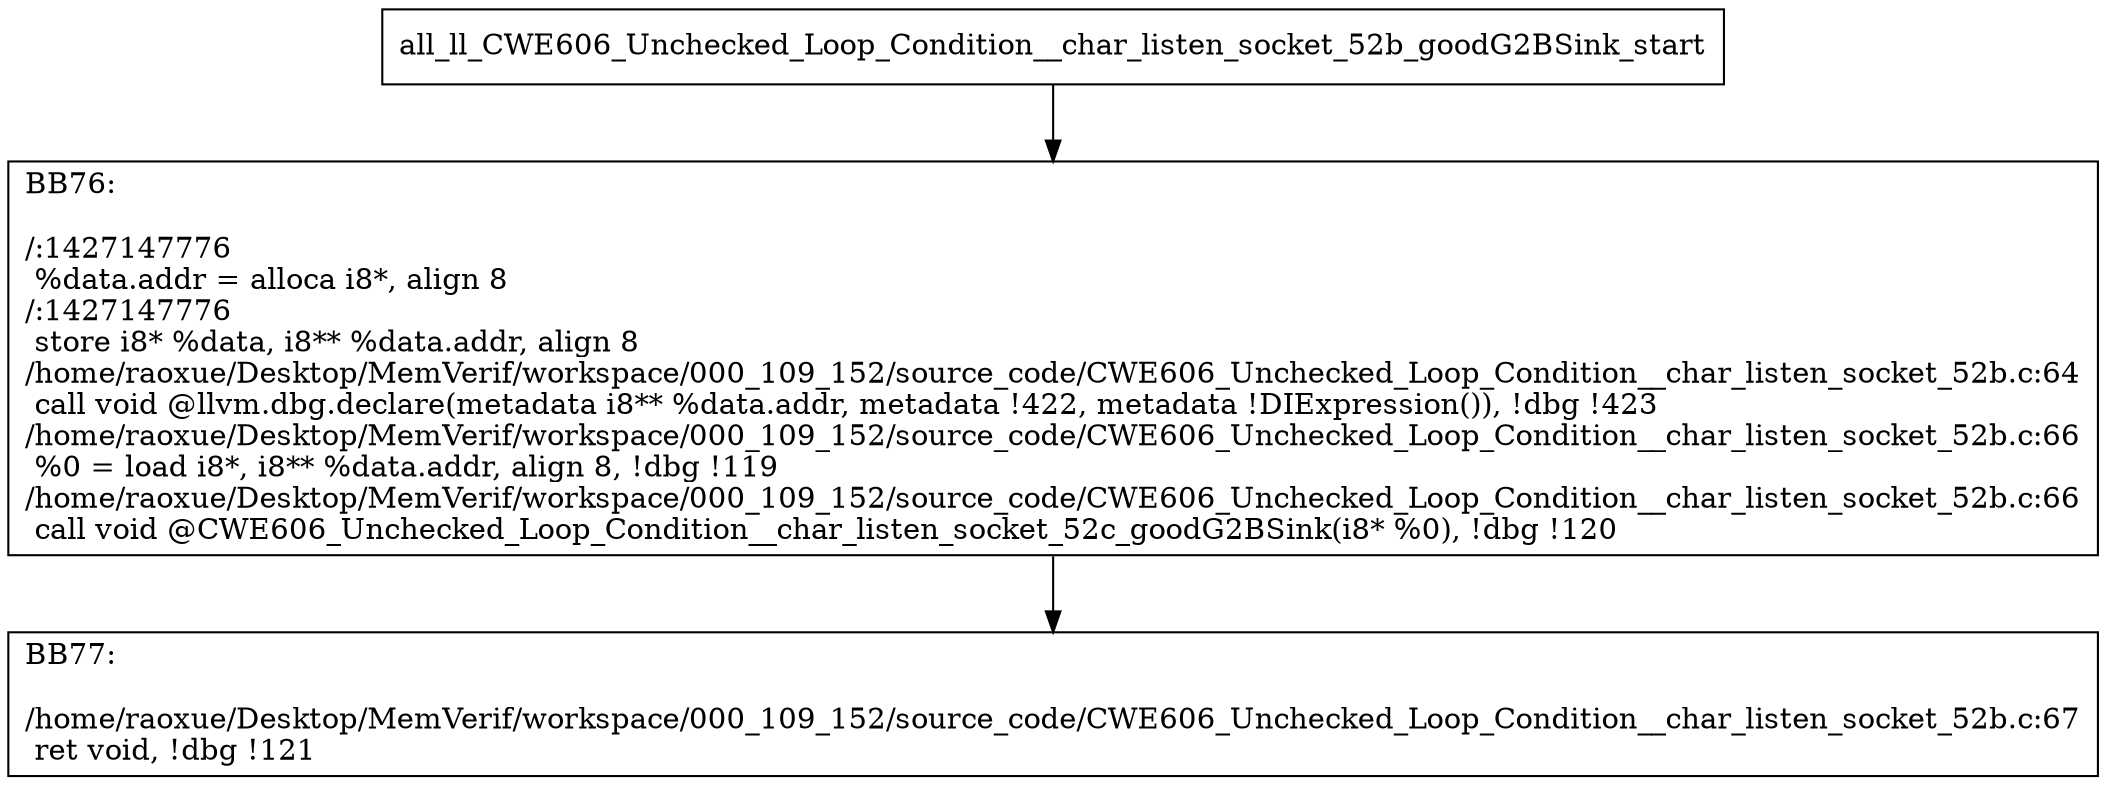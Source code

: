 digraph "CFG for'all_ll_CWE606_Unchecked_Loop_Condition__char_listen_socket_52b_goodG2BSink' function" {
	BBall_ll_CWE606_Unchecked_Loop_Condition__char_listen_socket_52b_goodG2BSink_start[shape=record,label="{all_ll_CWE606_Unchecked_Loop_Condition__char_listen_socket_52b_goodG2BSink_start}"];
	BBall_ll_CWE606_Unchecked_Loop_Condition__char_listen_socket_52b_goodG2BSink_start-> all_ll_CWE606_Unchecked_Loop_Condition__char_listen_socket_52b_goodG2BSinkBB76;
	all_ll_CWE606_Unchecked_Loop_Condition__char_listen_socket_52b_goodG2BSinkBB76 [shape=record, label="{BB76:\l\l/:1427147776\l
  %data.addr = alloca i8*, align 8\l
/:1427147776\l
  store i8* %data, i8** %data.addr, align 8\l
/home/raoxue/Desktop/MemVerif/workspace/000_109_152/source_code/CWE606_Unchecked_Loop_Condition__char_listen_socket_52b.c:64\l
  call void @llvm.dbg.declare(metadata i8** %data.addr, metadata !422, metadata !DIExpression()), !dbg !423\l
/home/raoxue/Desktop/MemVerif/workspace/000_109_152/source_code/CWE606_Unchecked_Loop_Condition__char_listen_socket_52b.c:66\l
  %0 = load i8*, i8** %data.addr, align 8, !dbg !119\l
/home/raoxue/Desktop/MemVerif/workspace/000_109_152/source_code/CWE606_Unchecked_Loop_Condition__char_listen_socket_52b.c:66\l
  call void @CWE606_Unchecked_Loop_Condition__char_listen_socket_52c_goodG2BSink(i8* %0), !dbg !120\l
}"];
	all_ll_CWE606_Unchecked_Loop_Condition__char_listen_socket_52b_goodG2BSinkBB76-> all_ll_CWE606_Unchecked_Loop_Condition__char_listen_socket_52b_goodG2BSinkBB77;
	all_ll_CWE606_Unchecked_Loop_Condition__char_listen_socket_52b_goodG2BSinkBB77 [shape=record, label="{BB77:\l\l/home/raoxue/Desktop/MemVerif/workspace/000_109_152/source_code/CWE606_Unchecked_Loop_Condition__char_listen_socket_52b.c:67\l
  ret void, !dbg !121\l
}"];
}
